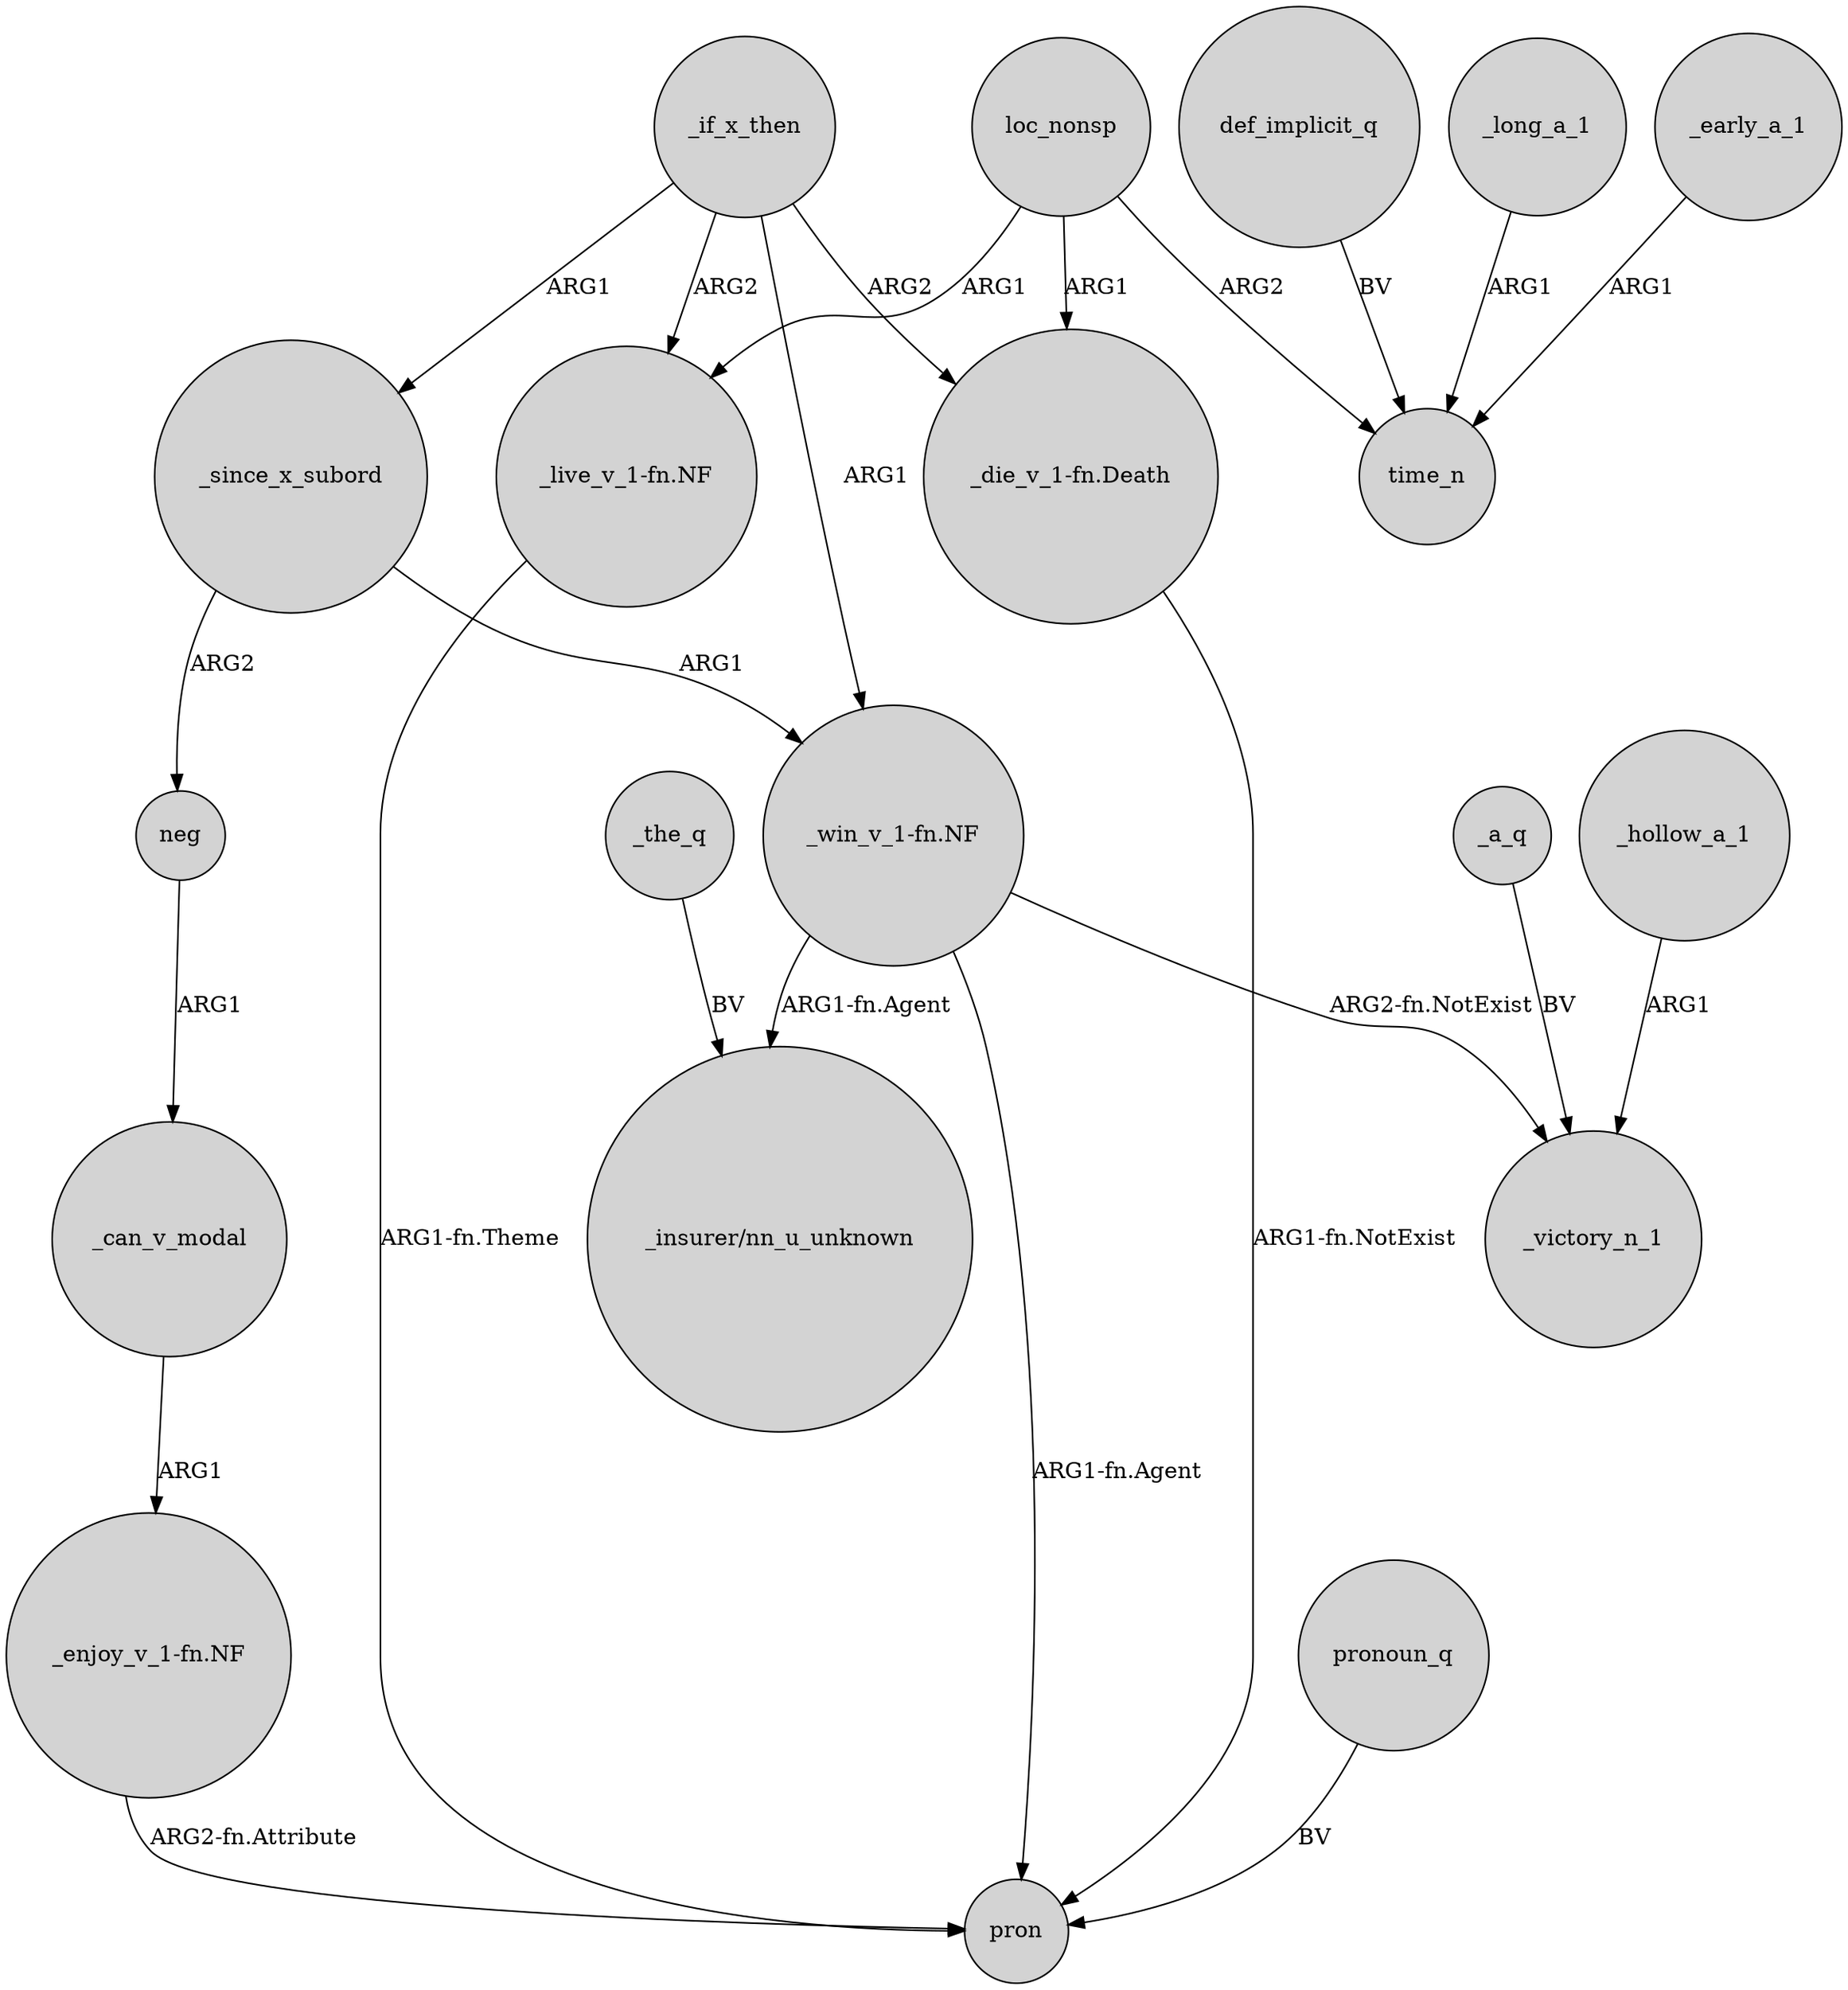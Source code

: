 digraph {
	node [shape=circle style=filled]
	"_die_v_1-fn.Death" -> pron [label="ARG1-fn.NotExist"]
	_if_x_then -> "_live_v_1-fn.NF" [label=ARG2]
	loc_nonsp -> "_die_v_1-fn.Death" [label=ARG1]
	_a_q -> _victory_n_1 [label=BV]
	_the_q -> "_insurer/nn_u_unknown" [label=BV]
	def_implicit_q -> time_n [label=BV]
	_can_v_modal -> "_enjoy_v_1-fn.NF" [label=ARG1]
	_since_x_subord -> "_win_v_1-fn.NF" [label=ARG1]
	"_enjoy_v_1-fn.NF" -> pron [label="ARG2-fn.Attribute"]
	_if_x_then -> _since_x_subord [label=ARG1]
	_since_x_subord -> neg [label=ARG2]
	"_win_v_1-fn.NF" -> "_insurer/nn_u_unknown" [label="ARG1-fn.Agent"]
	_hollow_a_1 -> _victory_n_1 [label=ARG1]
	loc_nonsp -> time_n [label=ARG2]
	_long_a_1 -> time_n [label=ARG1]
	pronoun_q -> pron [label=BV]
	loc_nonsp -> "_live_v_1-fn.NF" [label=ARG1]
	_if_x_then -> "_die_v_1-fn.Death" [label=ARG2]
	_early_a_1 -> time_n [label=ARG1]
	"_win_v_1-fn.NF" -> pron [label="ARG1-fn.Agent"]
	"_live_v_1-fn.NF" -> pron [label="ARG1-fn.Theme"]
	_if_x_then -> "_win_v_1-fn.NF" [label=ARG1]
	neg -> _can_v_modal [label=ARG1]
	"_win_v_1-fn.NF" -> _victory_n_1 [label="ARG2-fn.NotExist"]
}
